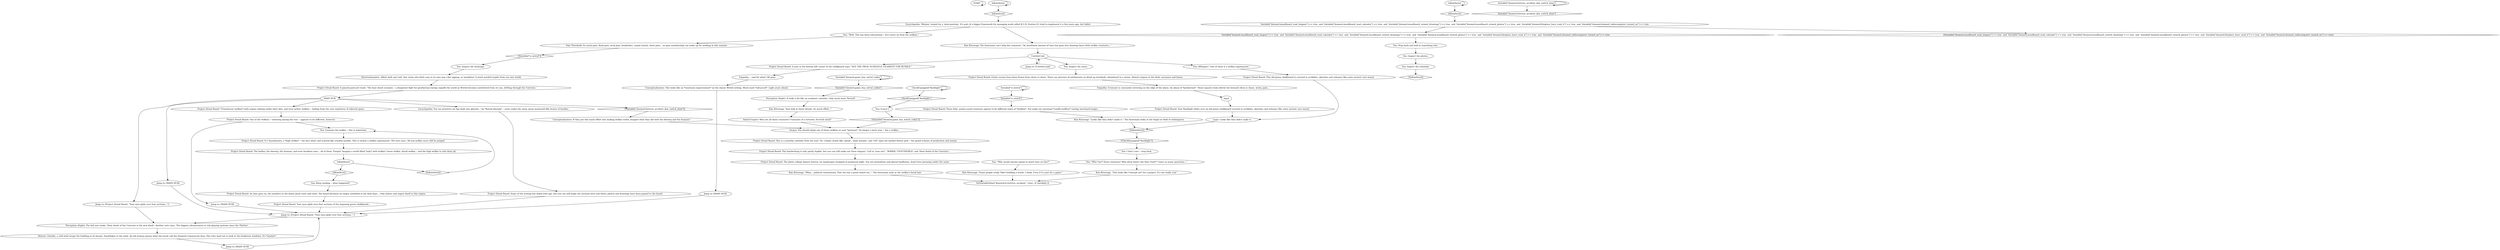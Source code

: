 # DOOMED / MOODBOARD
# Fortress Accident's whiteboard. Has three sections: game-related concept art, production schedule and Soona's notes.
# ==================================================
digraph G {
	  0 [label="START"];
	  1 [label="input"];
	  2 [label="Pain Threshold: So much pain. Back pain, neck pain, headaches, carpal tunnel, chest pain... no gym membership can make up for working in this manner."];
	  3 [label="Kim Kitsuragi: \"Just look at those details. So much effort...\""];
	  4 [label="Empathy: Everyone is constantly teetering on the edge of the abyss. An abyss of *production*. These squares look orderly but beneath them is chaos, worry, pain..."];
	  5 [label="Encyclopedia: You see primitive oil rigs built into glaciers -- by *boreal dweorg* -- yurts under the snow, great mammoth-like beasts of burden..."];
	  6 [label="You: Inspect the notes."];
	  7 [label="You: \"Well. This has been educational -- let's move on from the welkins.\""];
	  8 [label="You: Keep reading -- what happened?"];
	  9 [label="Kim Kitsuragi: The lieutenant can't help but comment: \"An inordinate amount of time has gone into drawing these little welkin creatures...\""];
	  10 [label="You: Step back and look at something else."];
	  11 [label="SetVariableValue(\"kimswitch.fortress_accident\", true) --[[ Variable[ ]]"];
	  12 [label="Jump to: [Untitled hub]"];
	  13 [label="You: \"Who *are* these creatures? Who drew them? Are they *real*? I have so many questions...\""];
	  14 [label="Jump to: [Project Dread Board: \"Your eyes glide over four sections...\"]"];
	  15 [label="You: Inspect the photos."];
	  16 [label="Jump to: [Project Dread Board: \"Your eyes glide over four sections...\"]"];
	  17 [label="MAIN HUB"];
	  18 [label="Jump to: [MAIN HUB]"];
	  19 [label="You: [Leave.]"];
	  20 [label="Project Dread Board: Your flashlight slides over an old green chalkboard covered in scribbles, sketches and schemes like some ancient cave mural."];
	  21 [label="CheckEquipped(\"flashlight\")"];
	  22 [label="CheckEquipped(\"flashlight\")", shape=diamond];
	  23 [label="!(CheckEquipped(\"flashlight\"))", shape=diamond];
	  24 [label="Logic: Looks like they didn't make it."];
	  25 [label="Project Dread Board: Some of the writing has faded with age, but you can still make out sections here and there; photos and drawings have been pinned to the board."];
	  26 [label="Electrochemistry: Albeit dark and cold, this vision also feels cosy in its own way. Like eggnog, or morphine! A much needed respite from our own world."];
	  27 [label="Project Dread Board: These lithe, pointy-eared creatures appear to be different types of *welkins*. You make out autumnal *candle-welkins* casting wax-based magic..."];
	  28 [label="Conceptualization: This looks like an *enormous improvement* on the classic Wirrâl setting. Much more *advanced*. Light years ahead."];
	  29 [label="Jump to: [MAIN HUB]"];
	  30 [label="Variable[\"doomed.game_buy_wirral_codex\"]"];
	  31 [label="Variable[\"doomed.game_buy_wirral_codex\"]", shape=diamond];
	  32 [label="!(Variable[\"doomed.game_buy_wirral_codex\"])", shape=diamond];
	  33 [label="Variable[\"doomed.fortress_accident_kim_switch_done\"]"];
	  34 [label="Variable[\"doomed.fortress_accident_kim_switch_done\"]", shape=diamond];
	  35 [label="!(Variable[\"doomed.fortress_accident_kim_switch_done\"])", shape=diamond];
	  36 [label="You: Inspect the drawings."];
	  37 [label="Inland Empire: Who are all those creatures? Fantasies of a tortured, feverish mind?"];
	  38 [label="Empathy: ...and for what? All gone."];
	  39 [label="Jump to: [MAIN HUB]"];
	  40 [label="You: Examine the welkin -- this is important."];
	  41 [label="You: I don't care -- step back."];
	  42 [label="Project Dread Board: This old green chalkboard is covered in scribbles, sketches and schemes like some ancient cave mural."];
	  43 [label="Kim Kitsuragi: \"Mhm... political commentary. That one has a great beard too...\" The lieutenant nods at the welkin's facial hair."];
	  44 [label="Project Dread Board: Entire oceans have been frozen from shore to shore. There are pictures of settlements on dried up riverbeds, abandoned in a storm. Animal corpses in the dark, carcasses and bones."];
	  45 [label="Project Dread Board: The handwriting is only partly legible, but you can still make out three slogans: 'Call in, tune out!', 'WIRRÂL UNTETHERED', and 'Heat death of the Universe'..."];
	  46 [label="Perception (Sight): It looks a bit like an academic calendar. Only much more *brutal*."];
	  47 [label="Conceptualization: If they put this much effort into making welkin cooler, imagine what they did with the dweorg and the humans?"];
	  48 [label="IsKimHere()"];
	  49 [label="IsKimHere()", shape=diamond];
	  50 [label="!(IsKimHere())", shape=diamond];
	  51 [label="Project Dread Board: This is a monthly calendar from the year '50. Cryptic words like 'sprint', 'daily minime', and 'GPI' span the marker-drawn grid -- the grand scheme of production and money."];
	  52 [label="Project Dread Board: One of the welkins -- towering among the rest -- appears to be different, however."];
	  53 [label="Variable[\"tc.wirral\"]"];
	  54 [label="Variable[\"tc.wirral\"]", shape=diamond];
	  55 [label="!(Variable[\"tc.wirral\"])", shape=diamond];
	  56 [label="Encyclopedia: 'Minime' stands for a 'mini-meeting'. It's part of a bigger framework for managing work called R.U.N. Station 41 tried to implement it a few years ago, but failed."];
	  57 [label="Kim Kitsuragi: \"Looks like they didn't make it.\" The lieutenant looks at the frigid ice field of nothingness."];
	  58 [label="Project Dread Board: *Translucent welkins* with organs shining under their skin, and even aether welkins -- hailing from the vast emptiness of sidereal space."];
	  59 [label="You: Inspect the schedule."];
	  60 [label="Project Dread Board: The photo collage depicts barren, icy landscapes wrapped in perpetual night. You see permafrost and glacial landforms, dead trees groaning under the snow."];
	  61 [label="Perception (Sight): The full text reads: 'Heat death of the Universe is the new black'. Another note says: 'The biggest advancement in role-playing systems since the Thirties'."];
	  62 [label="Project Dread Board: Your eyes glide over four sections of the imposing green chalkboard..."];
	  63 [label="IsKimHere()"];
	  64 [label="IsKimHere()", shape=diamond];
	  65 [label="!(IsKimHere())", shape=diamond];
	  66 [label="Project Dread Board: A note in the bottom left corner of the chalkboard says: \"SEE THE PROD. SCHEDULE FILAMENT FOR DETAILS.\""];
	  67 [label="You: \"Why would anyone spend so much time on this?\""];
	  68 [label="Untitled hub"];
	  69 [label="Jump to: [MAIN HUB]"];
	  70 [label="Variable[\"doomed.moodboard_read_slogans\"] == true  and  Variable[\"doomed.moodboard_read_calendar\"] == true  and  Variable[\"doomed.moodboard_viewed_drawings\"] == true  and  Variable[\"doomed.moodboard_viewed_photos\"] == true  and  Variable[\"doomed.fireplace_have_read_it\"] == true  and  Variable[\"doomed.doomed_radiocomputer_turned_on\"] == true"];
	  71 [label="Variable[\"doomed.moodboard_read_slogans\"] == true  and  Variable[\"doomed.moodboard_read_calendar\"] == true  and  Variable[\"doomed.moodboard_viewed_drawings\"] == true  and  Variable[\"doomed.moodboard_viewed_photos\"] == true  and  Variable[\"doomed.fireplace_have_read_it\"] == true  and  Variable[\"doomed.doomed_radiocomputer_turned_on\"] == true", shape=diamond];
	  72 [label="!(Variable[\"doomed.moodboard_read_slogans\"] == true  and  Variable[\"doomed.moodboard_read_calendar\"] == true  and  Variable[\"doomed.moodboard_viewed_drawings\"] == true  and  Variable[\"doomed.moodboard_viewed_photos\"] == true  and  Variable[\"doomed.fireplace_have_read_it\"] == true  and  Variable[\"doomed.doomed_radiocomputer_turned_on\"] == true)", shape=diamond];
	  73 [label="Shivers: Outside, a cold wind wraps the building in its bosom. Snowflakes in the wind. An old woman passes what the locals call the Doomed Commercial Area. She tries hard not to look at the bookstore windows. It's *unwise*."];
	  74 [label="Project Dread Board: As time goes on, the numbers in the boxes grow rarer and rarer. The board becomes an empty snowfield in the final days... Only failure and regret dwell in this region."];
	  75 [label="IsKimHere()"];
	  76 [label="IsKimHere()", shape=diamond];
	  77 [label="!(IsKimHere())", shape=diamond];
	  78 [label="You: (Whisper) \"One of them is a welkin supremacist.\""];
	  79 [label="Kim Kitsuragi: \"This looks like *concept art* for a project. It's not really real.\""];
	  80 [label="Project Dread Board: The huldur, the dweorg, the humans, and even headless men... all of them. Purged. Imagine a world filled *only* with welkin! Green welkin, dread welkin... and the high welkin to rule them all."];
	  81 [label="Drama: You should adopt one of those welkins as your *persona*. No longer a mere man -- but a welkin..."];
	  82 [label="Kim Kitsuragi: \"Some people really *like* building a world, I think. Even if it's just for a game.\""];
	  83 [label="Project Dread Board: A pinned postcard reads: 'The heat death scenario -- a desperate fight for geothermal energy engulfs the world as Wirrâl becomes untethered from its sun, drifting through the Universe.'"];
	  84 [label="Project Dread Board: It's Vaarahamira, a *high welkin* -- his face white and scarred like cracked marble. This is clearly a welkin supremacist. The note says: 'All non-welkin races will be purged.'"];
	  0 -> 0
	  1 -> 20
	  2 -> 55
	  3 -> 37
	  4 -> 1
	  5 -> 25
	  6 -> 44
	  7 -> 2
	  8 -> 74
	  9 -> 68
	  10 -> 15
	  12 -> 68
	  13 -> 79
	  14 -> 61
	  15 -> 59
	  16 -> 61
	  17 -> 35
	  17 -> 5
	  17 -> 14
	  17 -> 18
	  17 -> 58
	  18 -> 16
	  19 -> 32
	  20 -> 24
	  21 -> 21
	  21 -> 22
	  22 -> 19
	  23 -> 41
	  24 -> 65
	  25 -> 16
	  26 -> 83
	  27 -> 57
	  28 -> 29
	  29 -> 16
	  30 -> 30
	  30 -> 31
	  31 -> 46
	  32 -> 81
	  33 -> 33
	  33 -> 34
	  35 -> 47
	  36 -> 26
	  37 -> 81
	  38 -> 28
	  39 -> 16
	  40 -> 84
	  41 -> 13
	  42 -> 24
	  43 -> 11
	  44 -> 4
	  45 -> 60
	  46 -> 3
	  47 -> 81
	  48 -> 48
	  48 -> 49
	  49 -> 70
	  51 -> 45
	  52 -> 40
	  52 -> 39
	  53 -> 53
	  53 -> 54
	  54 -> 27
	  55 -> 36
	  56 -> 9
	  56 -> 7
	  57 -> 65
	  58 -> 52
	  59 -> 50
	  60 -> 43
	  61 -> 73
	  62 -> 16
	  63 -> 64
	  63 -> 63
	  64 -> 56
	  65 -> 23
	  66 -> 38
	  67 -> 82
	  68 -> 66
	  68 -> 12
	  68 -> 78
	  68 -> 6
	  69 -> 16
	  70 -> 72
	  70 -> 71
	  71 -> 10
	  73 -> 69
	  74 -> 62
	  75 -> 76
	  75 -> 77
	  76 -> 8
	  77 -> 40
	  78 -> 42
	  79 -> 11
	  80 -> 75
	  81 -> 51
	  82 -> 11
	  83 -> 17
	  84 -> 80
}

